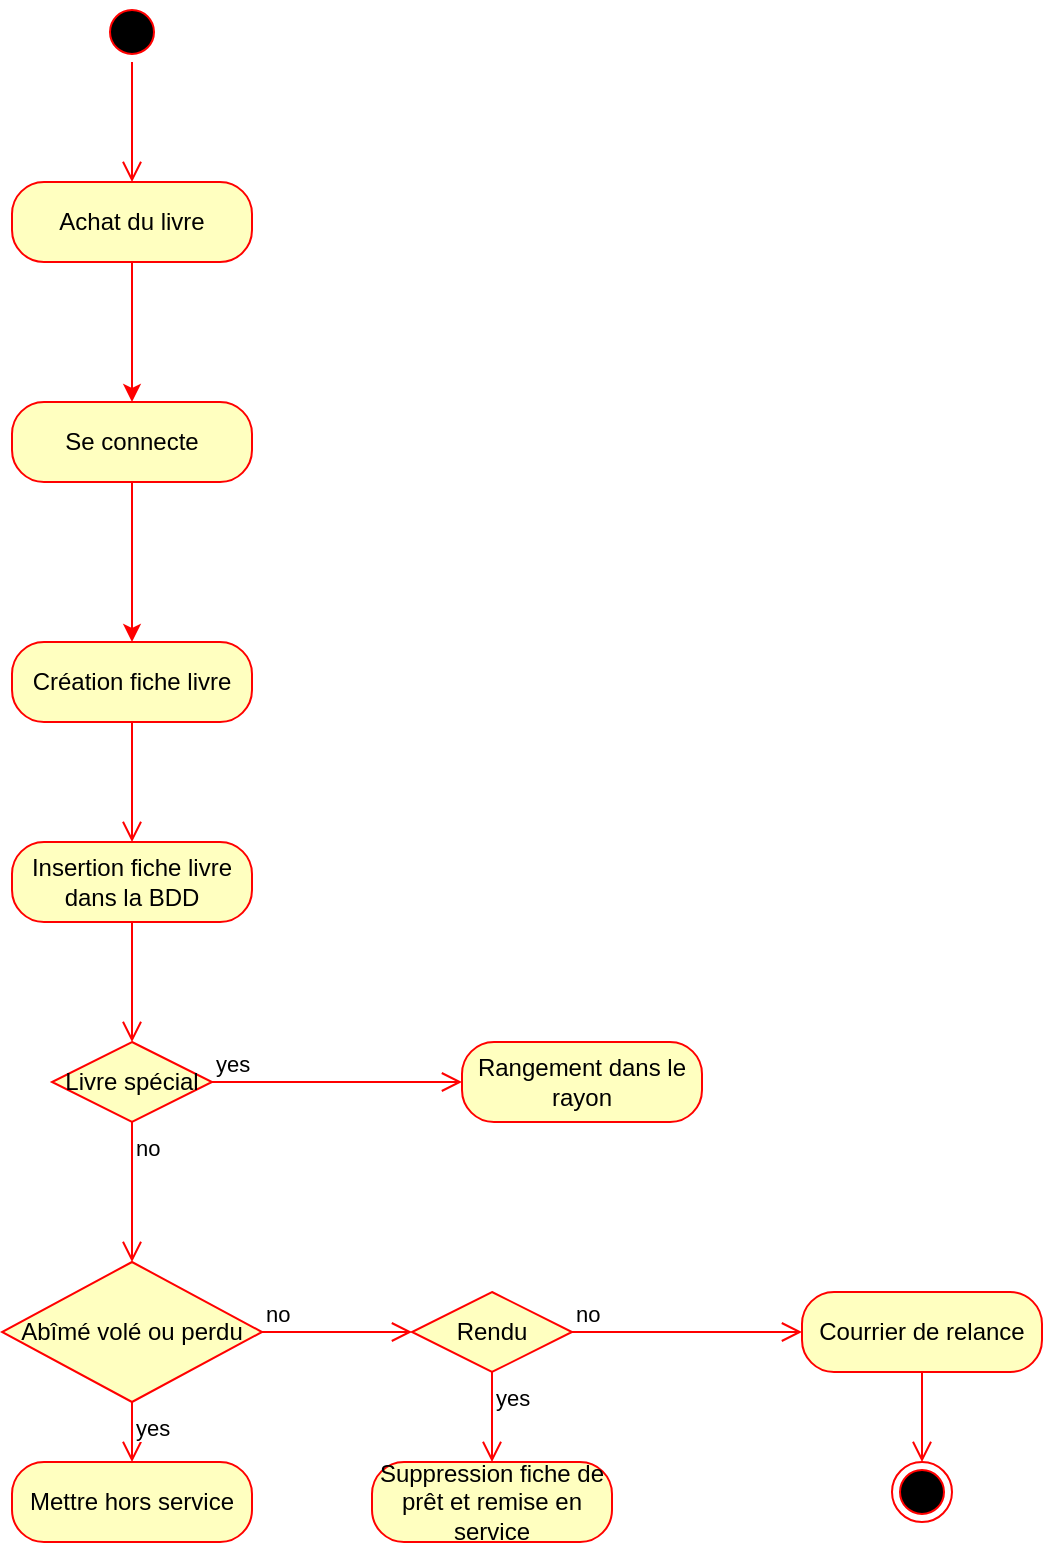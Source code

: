 <mxfile version="14.4.2" type="device"><diagram id="RJ4yWcvF0H6UfzCy4rZF" name="Page-1"><mxGraphModel dx="1303" dy="672" grid="1" gridSize="10" guides="1" tooltips="1" connect="1" arrows="1" fold="1" page="1" pageScale="1" pageWidth="1169" pageHeight="1654" math="0" shadow="0"><root><mxCell id="0"/><mxCell id="1" parent="0"/><mxCell id="_5bxVSZbVYFnVJHARTZu-1" value="" style="ellipse;html=1;shape=startState;fillColor=#000000;strokeColor=#ff0000;" parent="1" vertex="1"><mxGeometry x="530" y="110" width="30" height="30" as="geometry"/></mxCell><mxCell id="_5bxVSZbVYFnVJHARTZu-2" value="" style="edgeStyle=orthogonalEdgeStyle;html=1;verticalAlign=bottom;endArrow=open;endSize=8;strokeColor=#ff0000;" parent="1" source="_5bxVSZbVYFnVJHARTZu-1" edge="1"><mxGeometry relative="1" as="geometry"><mxPoint x="545" y="200" as="targetPoint"/></mxGeometry></mxCell><mxCell id="uZqBK0o2yfovJ7SGahLX-4" value="" style="edgeStyle=orthogonalEdgeStyle;rounded=0;orthogonalLoop=1;jettySize=auto;html=1;strokeColor=#FF0000;" edge="1" parent="1" source="_5bxVSZbVYFnVJHARTZu-3" target="uZqBK0o2yfovJ7SGahLX-1"><mxGeometry relative="1" as="geometry"><Array as="points"><mxPoint x="545" y="260"/><mxPoint x="545" y="260"/></Array></mxGeometry></mxCell><mxCell id="_5bxVSZbVYFnVJHARTZu-3" value="Achat du livre" style="rounded=1;whiteSpace=wrap;html=1;arcSize=40;fontColor=#000000;fillColor=#ffffc0;strokeColor=#ff0000;" parent="1" vertex="1"><mxGeometry x="485" y="200" width="120" height="40" as="geometry"/></mxCell><mxCell id="_5bxVSZbVYFnVJHARTZu-5" value="Création fiche livre" style="rounded=1;whiteSpace=wrap;html=1;arcSize=40;fontColor=#000000;fillColor=#ffffc0;strokeColor=#ff0000;" parent="1" vertex="1"><mxGeometry x="485" y="430" width="120" height="40" as="geometry"/></mxCell><mxCell id="_5bxVSZbVYFnVJHARTZu-6" value="" style="edgeStyle=orthogonalEdgeStyle;html=1;verticalAlign=bottom;endArrow=open;endSize=8;strokeColor=#ff0000;" parent="1" source="_5bxVSZbVYFnVJHARTZu-5" edge="1"><mxGeometry relative="1" as="geometry"><mxPoint x="545" y="530" as="targetPoint"/></mxGeometry></mxCell><mxCell id="_5bxVSZbVYFnVJHARTZu-7" value="Insertion fiche livre dans la BDD" style="rounded=1;whiteSpace=wrap;html=1;arcSize=40;fontColor=#000000;fillColor=#ffffc0;strokeColor=#ff0000;" parent="1" vertex="1"><mxGeometry x="485" y="530" width="120" height="40" as="geometry"/></mxCell><mxCell id="_5bxVSZbVYFnVJHARTZu-8" value="" style="edgeStyle=orthogonalEdgeStyle;html=1;verticalAlign=bottom;endArrow=open;endSize=8;strokeColor=#ff0000;" parent="1" source="_5bxVSZbVYFnVJHARTZu-7" edge="1"><mxGeometry relative="1" as="geometry"><mxPoint x="545" y="630" as="targetPoint"/></mxGeometry></mxCell><mxCell id="_5bxVSZbVYFnVJHARTZu-9" value="Rangement dans le rayon" style="rounded=1;whiteSpace=wrap;html=1;arcSize=40;fontColor=#000000;fillColor=#ffffc0;strokeColor=#ff0000;" parent="1" vertex="1"><mxGeometry x="710" y="630" width="120" height="40" as="geometry"/></mxCell><mxCell id="_5bxVSZbVYFnVJHARTZu-11" value="Abîmé volé ou perdu" style="rhombus;whiteSpace=wrap;html=1;fillColor=#ffffc0;strokeColor=#ff0000;" parent="1" vertex="1"><mxGeometry x="480" y="740" width="130" height="70" as="geometry"/></mxCell><mxCell id="_5bxVSZbVYFnVJHARTZu-12" value="no" style="edgeStyle=orthogonalEdgeStyle;html=1;align=left;verticalAlign=bottom;endArrow=open;endSize=8;strokeColor=#ff0000;entryX=0;entryY=0.5;entryDx=0;entryDy=0;" parent="1" source="_5bxVSZbVYFnVJHARTZu-11" target="_5bxVSZbVYFnVJHARTZu-15" edge="1"><mxGeometry x="-1" relative="1" as="geometry"><mxPoint x="685" y="760" as="targetPoint"/><Array as="points"><mxPoint x="670" y="775"/><mxPoint x="670" y="775"/></Array></mxGeometry></mxCell><mxCell id="_5bxVSZbVYFnVJHARTZu-13" value="yes" style="edgeStyle=orthogonalEdgeStyle;html=1;align=left;verticalAlign=top;endArrow=open;endSize=8;strokeColor=#ff0000;" parent="1" source="_5bxVSZbVYFnVJHARTZu-11" edge="1"><mxGeometry x="-1" relative="1" as="geometry"><mxPoint x="545" y="840" as="targetPoint"/></mxGeometry></mxCell><mxCell id="_5bxVSZbVYFnVJHARTZu-14" value="Mettre hors service" style="rounded=1;whiteSpace=wrap;html=1;arcSize=40;fontColor=#000000;fillColor=#ffffc0;strokeColor=#ff0000;" parent="1" vertex="1"><mxGeometry x="485" y="840" width="120" height="40" as="geometry"/></mxCell><mxCell id="_5bxVSZbVYFnVJHARTZu-15" value="Rendu" style="rhombus;whiteSpace=wrap;html=1;fillColor=#ffffc0;strokeColor=#ff0000;" parent="1" vertex="1"><mxGeometry x="685" y="755" width="80" height="40" as="geometry"/></mxCell><mxCell id="_5bxVSZbVYFnVJHARTZu-16" value="no" style="edgeStyle=orthogonalEdgeStyle;html=1;align=left;verticalAlign=bottom;endArrow=open;endSize=8;strokeColor=#ff0000;entryX=0;entryY=0.5;entryDx=0;entryDy=0;" parent="1" source="_5bxVSZbVYFnVJHARTZu-15" target="_5bxVSZbVYFnVJHARTZu-19" edge="1"><mxGeometry x="-1" relative="1" as="geometry"><mxPoint x="865" y="760" as="targetPoint"/><Array as="points"><mxPoint x="870" y="775"/><mxPoint x="870" y="775"/></Array></mxGeometry></mxCell><mxCell id="_5bxVSZbVYFnVJHARTZu-17" value="yes" style="edgeStyle=orthogonalEdgeStyle;html=1;align=left;verticalAlign=top;endArrow=open;endSize=8;strokeColor=#ff0000;" parent="1" source="_5bxVSZbVYFnVJHARTZu-15" edge="1"><mxGeometry x="-1" relative="1" as="geometry"><mxPoint x="725" y="840" as="targetPoint"/></mxGeometry></mxCell><mxCell id="_5bxVSZbVYFnVJHARTZu-18" value="Suppression fiche de prêt et remise en service" style="rounded=1;whiteSpace=wrap;html=1;arcSize=40;fontColor=#000000;fillColor=#ffffc0;strokeColor=#ff0000;" parent="1" vertex="1"><mxGeometry x="665" y="840" width="120" height="40" as="geometry"/></mxCell><mxCell id="_5bxVSZbVYFnVJHARTZu-19" value="Courrier de relance" style="rounded=1;whiteSpace=wrap;html=1;arcSize=40;fontColor=#000000;fillColor=#ffffc0;strokeColor=#ff0000;" parent="1" vertex="1"><mxGeometry x="880" y="755" width="120" height="40" as="geometry"/></mxCell><mxCell id="_5bxVSZbVYFnVJHARTZu-20" value="" style="edgeStyle=orthogonalEdgeStyle;html=1;verticalAlign=bottom;endArrow=open;endSize=8;strokeColor=#ff0000;entryX=0.5;entryY=0;entryDx=0;entryDy=0;" parent="1" source="_5bxVSZbVYFnVJHARTZu-19" target="_5bxVSZbVYFnVJHARTZu-21" edge="1"><mxGeometry relative="1" as="geometry"><mxPoint x="925" y="840" as="targetPoint"/></mxGeometry></mxCell><mxCell id="_5bxVSZbVYFnVJHARTZu-21" value="" style="ellipse;html=1;shape=endState;fillColor=#000000;strokeColor=#ff0000;" parent="1" vertex="1"><mxGeometry x="925" y="840" width="30" height="30" as="geometry"/></mxCell><mxCell id="_5bxVSZbVYFnVJHARTZu-22" value="Livre spécial" style="rhombus;whiteSpace=wrap;html=1;fillColor=#ffffc0;strokeColor=#ff0000;" parent="1" vertex="1"><mxGeometry x="505" y="630" width="80" height="40" as="geometry"/></mxCell><mxCell id="_5bxVSZbVYFnVJHARTZu-23" value="yes" style="edgeStyle=orthogonalEdgeStyle;html=1;align=left;verticalAlign=bottom;endArrow=open;endSize=8;strokeColor=#ff0000;" parent="1" source="_5bxVSZbVYFnVJHARTZu-22" edge="1"><mxGeometry x="-1" relative="1" as="geometry"><mxPoint x="710" y="650" as="targetPoint"/></mxGeometry></mxCell><mxCell id="_5bxVSZbVYFnVJHARTZu-24" value="no" style="edgeStyle=orthogonalEdgeStyle;html=1;align=left;verticalAlign=top;endArrow=open;endSize=8;strokeColor=#ff0000;" parent="1" source="_5bxVSZbVYFnVJHARTZu-22" edge="1"><mxGeometry x="-1" relative="1" as="geometry"><mxPoint x="545" y="740" as="targetPoint"/></mxGeometry></mxCell><mxCell id="uZqBK0o2yfovJ7SGahLX-3" value="" style="edgeStyle=orthogonalEdgeStyle;rounded=0;orthogonalLoop=1;jettySize=auto;html=1;fillColor=#e51400;strokeColor=#FF0000;" edge="1" parent="1" source="uZqBK0o2yfovJ7SGahLX-1" target="_5bxVSZbVYFnVJHARTZu-5"><mxGeometry relative="1" as="geometry"/></mxCell><mxCell id="uZqBK0o2yfovJ7SGahLX-1" value="Se connecte" style="rounded=1;whiteSpace=wrap;html=1;arcSize=40;fontColor=#000000;fillColor=#ffffc0;strokeColor=#ff0000;" vertex="1" parent="1"><mxGeometry x="485" y="310" width="120" height="40" as="geometry"/></mxCell></root></mxGraphModel></diagram></mxfile>
